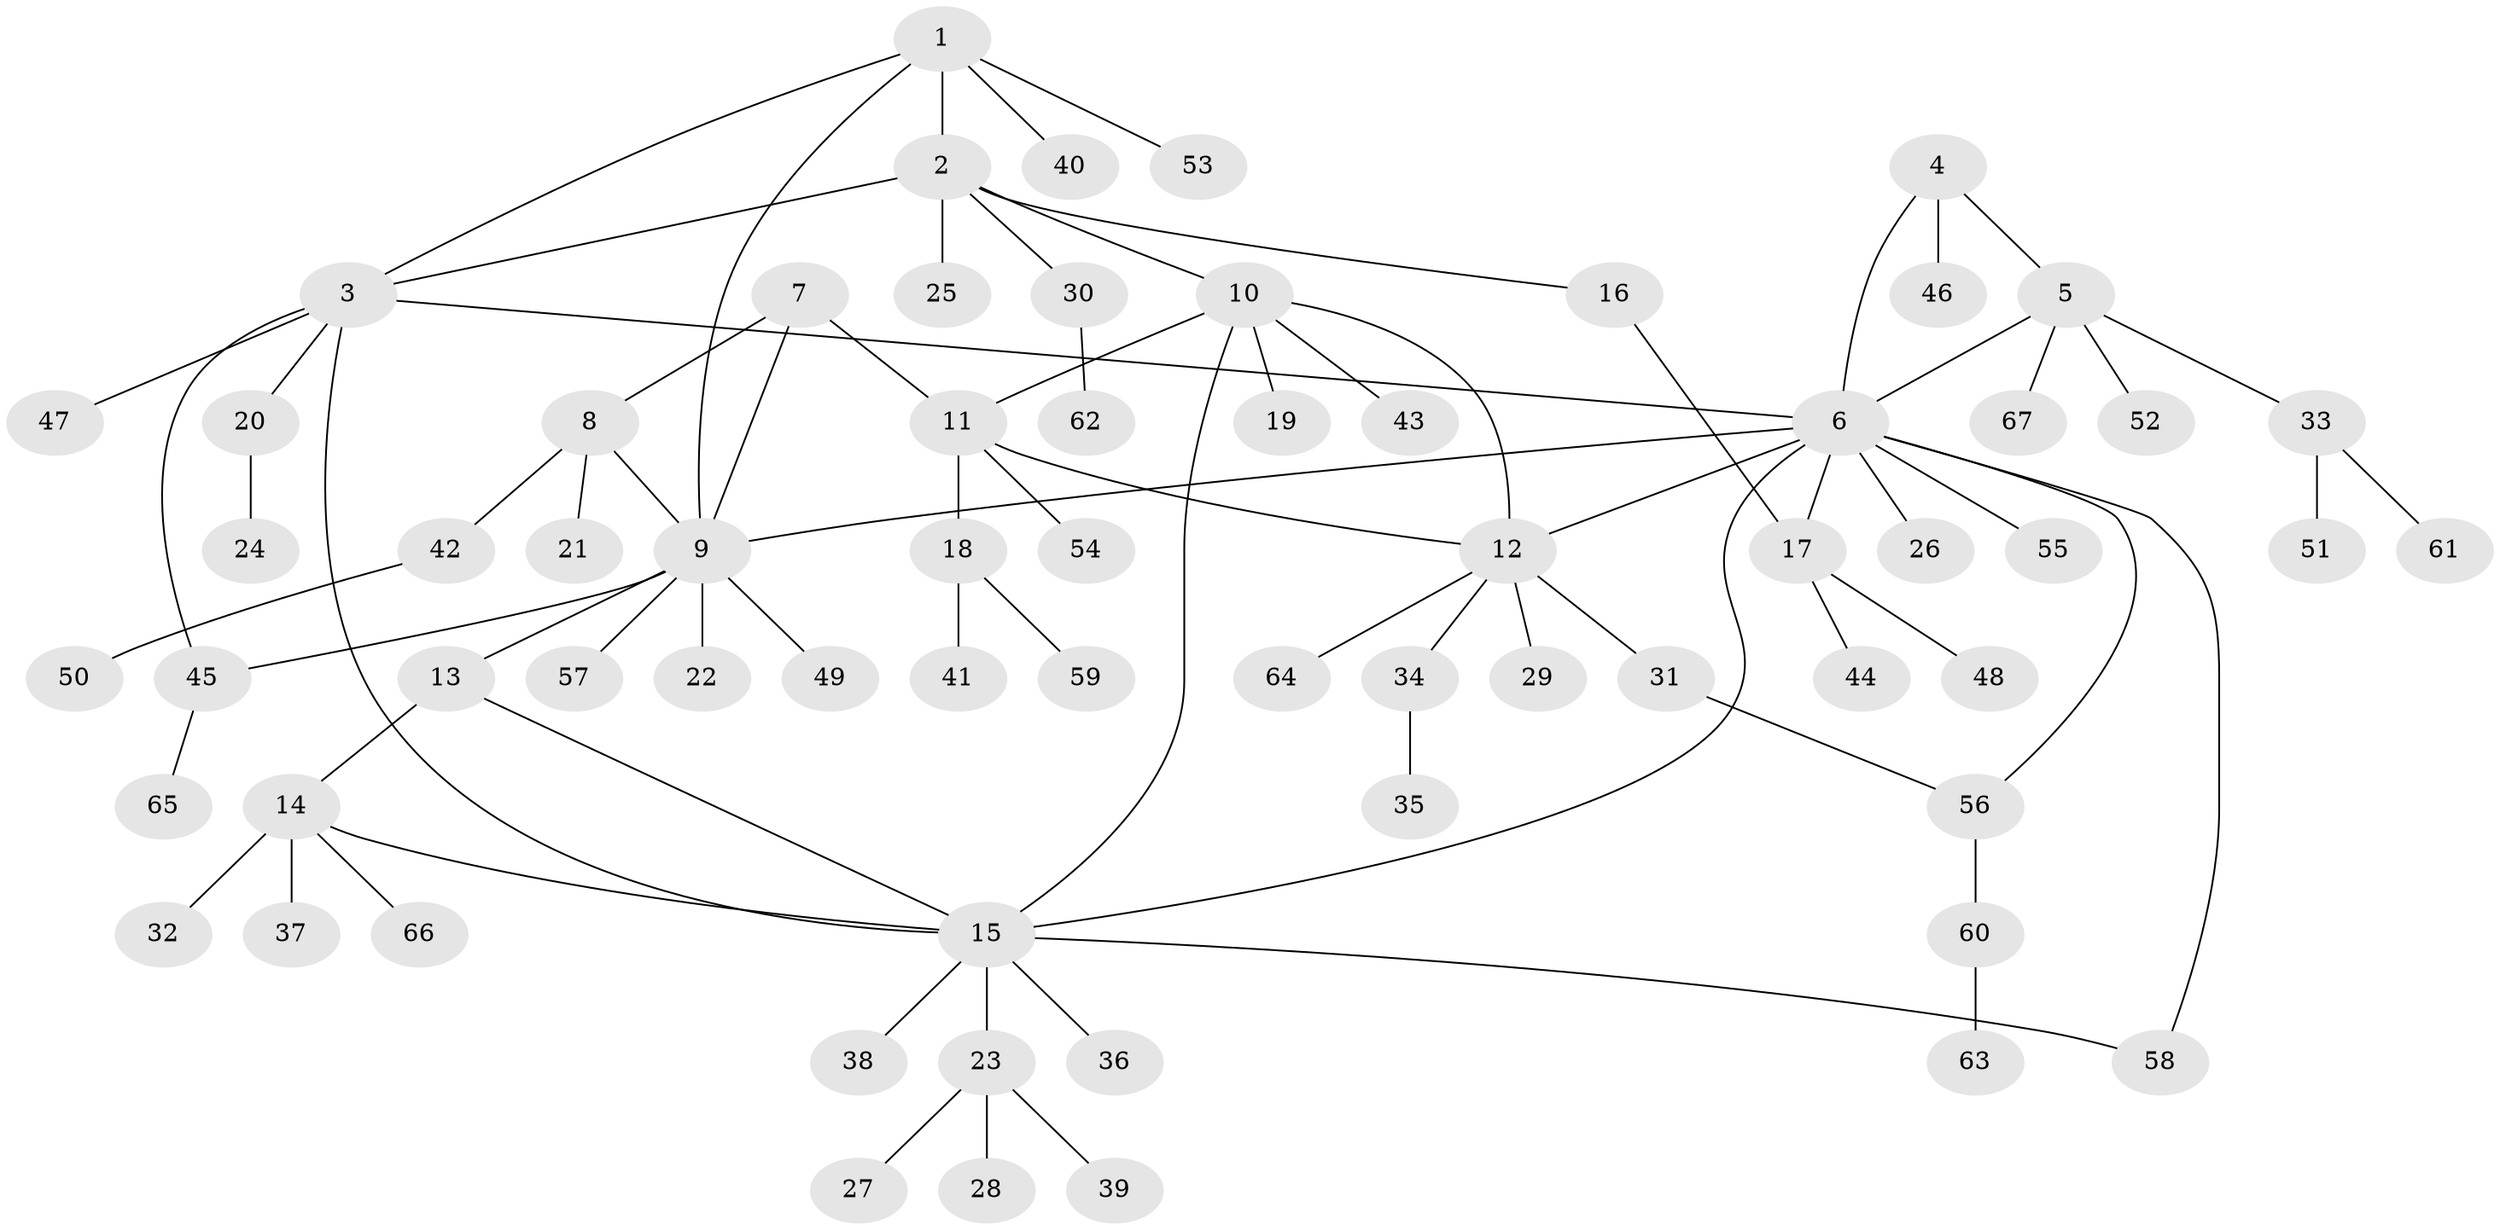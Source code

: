 // Generated by graph-tools (version 1.1) at 2025/37/03/09/25 02:37:41]
// undirected, 67 vertices, 81 edges
graph export_dot {
graph [start="1"]
  node [color=gray90,style=filled];
  1;
  2;
  3;
  4;
  5;
  6;
  7;
  8;
  9;
  10;
  11;
  12;
  13;
  14;
  15;
  16;
  17;
  18;
  19;
  20;
  21;
  22;
  23;
  24;
  25;
  26;
  27;
  28;
  29;
  30;
  31;
  32;
  33;
  34;
  35;
  36;
  37;
  38;
  39;
  40;
  41;
  42;
  43;
  44;
  45;
  46;
  47;
  48;
  49;
  50;
  51;
  52;
  53;
  54;
  55;
  56;
  57;
  58;
  59;
  60;
  61;
  62;
  63;
  64;
  65;
  66;
  67;
  1 -- 2;
  1 -- 3;
  1 -- 9;
  1 -- 40;
  1 -- 53;
  2 -- 3;
  2 -- 10;
  2 -- 16;
  2 -- 25;
  2 -- 30;
  3 -- 6;
  3 -- 15;
  3 -- 20;
  3 -- 45;
  3 -- 47;
  4 -- 5;
  4 -- 6;
  4 -- 46;
  5 -- 6;
  5 -- 33;
  5 -- 52;
  5 -- 67;
  6 -- 9;
  6 -- 12;
  6 -- 15;
  6 -- 17;
  6 -- 26;
  6 -- 55;
  6 -- 56;
  6 -- 58;
  7 -- 8;
  7 -- 9;
  7 -- 11;
  8 -- 9;
  8 -- 21;
  8 -- 42;
  9 -- 13;
  9 -- 22;
  9 -- 45;
  9 -- 49;
  9 -- 57;
  10 -- 11;
  10 -- 12;
  10 -- 15;
  10 -- 19;
  10 -- 43;
  11 -- 12;
  11 -- 18;
  11 -- 54;
  12 -- 29;
  12 -- 31;
  12 -- 34;
  12 -- 64;
  13 -- 14;
  13 -- 15;
  14 -- 15;
  14 -- 32;
  14 -- 37;
  14 -- 66;
  15 -- 23;
  15 -- 36;
  15 -- 38;
  15 -- 58;
  16 -- 17;
  17 -- 44;
  17 -- 48;
  18 -- 41;
  18 -- 59;
  20 -- 24;
  23 -- 27;
  23 -- 28;
  23 -- 39;
  30 -- 62;
  31 -- 56;
  33 -- 51;
  33 -- 61;
  34 -- 35;
  42 -- 50;
  45 -- 65;
  56 -- 60;
  60 -- 63;
}

